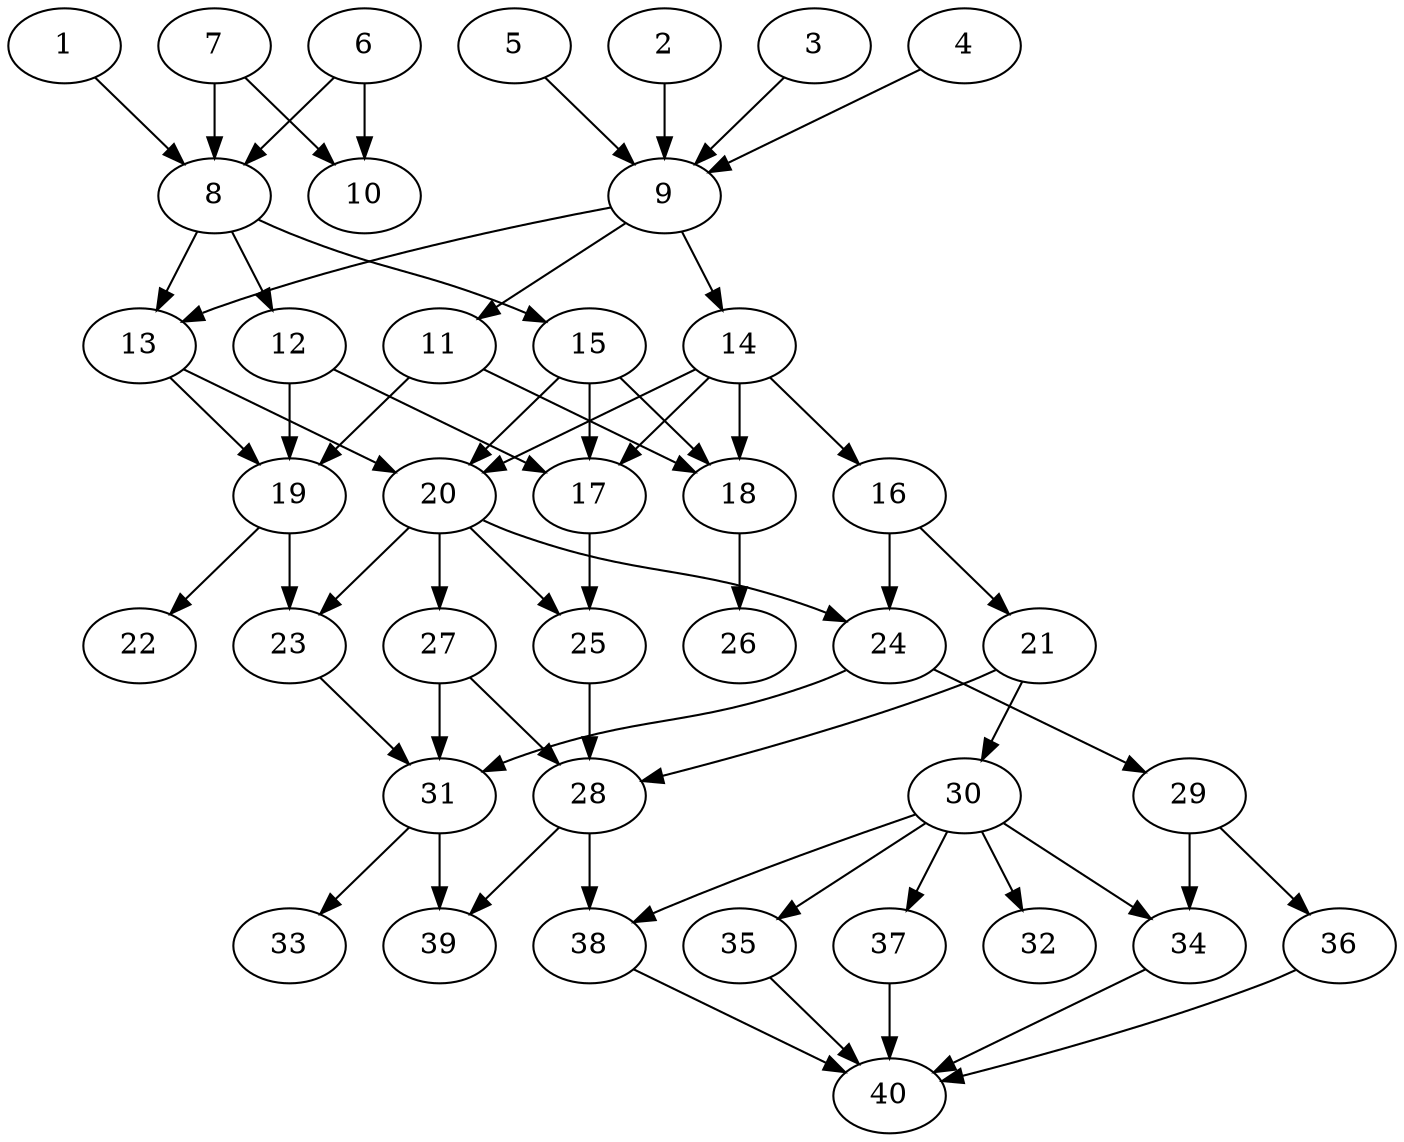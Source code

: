 // DAG automatically generated by daggen at Thu Oct  3 14:06:49 2019
// ./daggen --dot -n 40 --ccr 0.4 --fat 0.5 --regular 0.5 --density 0.6 --mindata 5242880 --maxdata 52428800 
digraph G {
  1 [size="123248640", alpha="0.10", expect_size="49299456"] 
  1 -> 8 [size ="49299456"]
  2 [size="50959360", alpha="0.01", expect_size="20383744"] 
  2 -> 9 [size ="20383744"]
  3 [size="104322560", alpha="0.03", expect_size="41729024"] 
  3 -> 9 [size ="41729024"]
  4 [size="50629120", alpha="0.17", expect_size="20251648"] 
  4 -> 9 [size ="20251648"]
  5 [size="52270080", alpha="0.17", expect_size="20908032"] 
  5 -> 9 [size ="20908032"]
  6 [size="95290880", alpha="0.14", expect_size="38116352"] 
  6 -> 8 [size ="38116352"]
  6 -> 10 [size ="38116352"]
  7 [size="42670080", alpha="0.11", expect_size="17068032"] 
  7 -> 8 [size ="17068032"]
  7 -> 10 [size ="17068032"]
  8 [size="94812160", alpha="0.05", expect_size="37924864"] 
  8 -> 12 [size ="37924864"]
  8 -> 13 [size ="37924864"]
  8 -> 15 [size ="37924864"]
  9 [size="107911680", alpha="0.13", expect_size="43164672"] 
  9 -> 11 [size ="43164672"]
  9 -> 13 [size ="43164672"]
  9 -> 14 [size ="43164672"]
  10 [size="83018240", alpha="0.12", expect_size="33207296"] 
  11 [size="48401920", alpha="0.05", expect_size="19360768"] 
  11 -> 18 [size ="19360768"]
  11 -> 19 [size ="19360768"]
  12 [size="106053120", alpha="0.14", expect_size="42421248"] 
  12 -> 17 [size ="42421248"]
  12 -> 19 [size ="42421248"]
  13 [size="114260480", alpha="0.10", expect_size="45704192"] 
  13 -> 19 [size ="45704192"]
  13 -> 20 [size ="45704192"]
  14 [size="14878720", alpha="0.14", expect_size="5951488"] 
  14 -> 16 [size ="5951488"]
  14 -> 17 [size ="5951488"]
  14 -> 18 [size ="5951488"]
  14 -> 20 [size ="5951488"]
  15 [size="113589760", alpha="0.08", expect_size="45435904"] 
  15 -> 17 [size ="45435904"]
  15 -> 18 [size ="45435904"]
  15 -> 20 [size ="45435904"]
  16 [size="98032640", alpha="0.01", expect_size="39213056"] 
  16 -> 21 [size ="39213056"]
  16 -> 24 [size ="39213056"]
  17 [size="63001600", alpha="0.11", expect_size="25200640"] 
  17 -> 25 [size ="25200640"]
  18 [size="127559680", alpha="0.11", expect_size="51023872"] 
  18 -> 26 [size ="51023872"]
  19 [size="39731200", alpha="0.18", expect_size="15892480"] 
  19 -> 22 [size ="15892480"]
  19 -> 23 [size ="15892480"]
  20 [size="115742720", alpha="0.11", expect_size="46297088"] 
  20 -> 23 [size ="46297088"]
  20 -> 24 [size ="46297088"]
  20 -> 25 [size ="46297088"]
  20 -> 27 [size ="46297088"]
  21 [size="66076160", alpha="0.02", expect_size="26430464"] 
  21 -> 28 [size ="26430464"]
  21 -> 30 [size ="26430464"]
  22 [size="95403520", alpha="0.00", expect_size="38161408"] 
  23 [size="62632960", alpha="0.13", expect_size="25053184"] 
  23 -> 31 [size ="25053184"]
  24 [size="119723520", alpha="0.13", expect_size="47889408"] 
  24 -> 29 [size ="47889408"]
  24 -> 31 [size ="47889408"]
  25 [size="82163200", alpha="0.20", expect_size="32865280"] 
  25 -> 28 [size ="32865280"]
  26 [size="127244800", alpha="0.20", expect_size="50897920"] 
  27 [size="13324800", alpha="0.05", expect_size="5329920"] 
  27 -> 28 [size ="5329920"]
  27 -> 31 [size ="5329920"]
  28 [size="80936960", alpha="0.04", expect_size="32374784"] 
  28 -> 38 [size ="32374784"]
  28 -> 39 [size ="32374784"]
  29 [size="28856320", alpha="0.20", expect_size="11542528"] 
  29 -> 34 [size ="11542528"]
  29 -> 36 [size ="11542528"]
  30 [size="16023040", alpha="0.07", expect_size="6409216"] 
  30 -> 32 [size ="6409216"]
  30 -> 34 [size ="6409216"]
  30 -> 35 [size ="6409216"]
  30 -> 37 [size ="6409216"]
  30 -> 38 [size ="6409216"]
  31 [size="78848000", alpha="0.20", expect_size="31539200"] 
  31 -> 33 [size ="31539200"]
  31 -> 39 [size ="31539200"]
  32 [size="91545600", alpha="0.09", expect_size="36618240"] 
  33 [size="91965440", alpha="0.15", expect_size="36786176"] 
  34 [size="53358080", alpha="0.01", expect_size="21343232"] 
  34 -> 40 [size ="21343232"]
  35 [size="13248000", alpha="0.04", expect_size="5299200"] 
  35 -> 40 [size ="5299200"]
  36 [size="128765440", alpha="0.02", expect_size="51506176"] 
  36 -> 40 [size ="51506176"]
  37 [size="128199680", alpha="0.08", expect_size="51279872"] 
  37 -> 40 [size ="51279872"]
  38 [size="41113600", alpha="0.14", expect_size="16445440"] 
  38 -> 40 [size ="16445440"]
  39 [size="67182080", alpha="0.04", expect_size="26872832"] 
  40 [size="65274880", alpha="0.12", expect_size="26109952"] 
}
